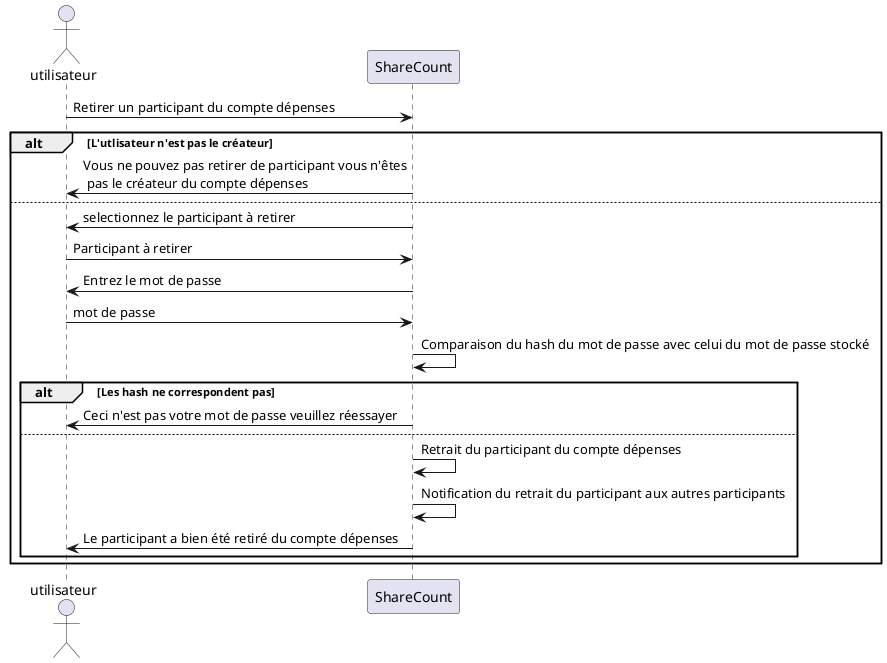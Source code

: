 @startuml Retirer un participant du compte dépenses

actor utilisateur as user
participant ShareCount as sc
user -> sc 	: Retirer un participant du compte dépenses

alt L'utlisateur n'est pas le créateur
user <- sc : Vous ne pouvez pas retirer de participant vous n'êtes\n pas le créateur du compte dépenses
else
user <- sc 	: selectionnez le participant à retirer
user -> sc 	: Participant à retirer
user 	<- 	sc : Entrez le mot de passe
user 	-> 	sc : mot de passe
sc 	->	sc : Comparaison du hash du mot de passe avec celui du mot de passe stocké
alt Les hash ne correspondent pas
user 	<- 	sc : Ceci n'est pas votre mot de passe veuillez réessayer
else
sc 	->	sc  :	Retrait du participant du compte dépenses
sc 	-> sc 	: Notification du retrait du participant aux autres participants
user <- sc 	: Le participant a bien été retiré du compte dépenses
end
end
@enduml